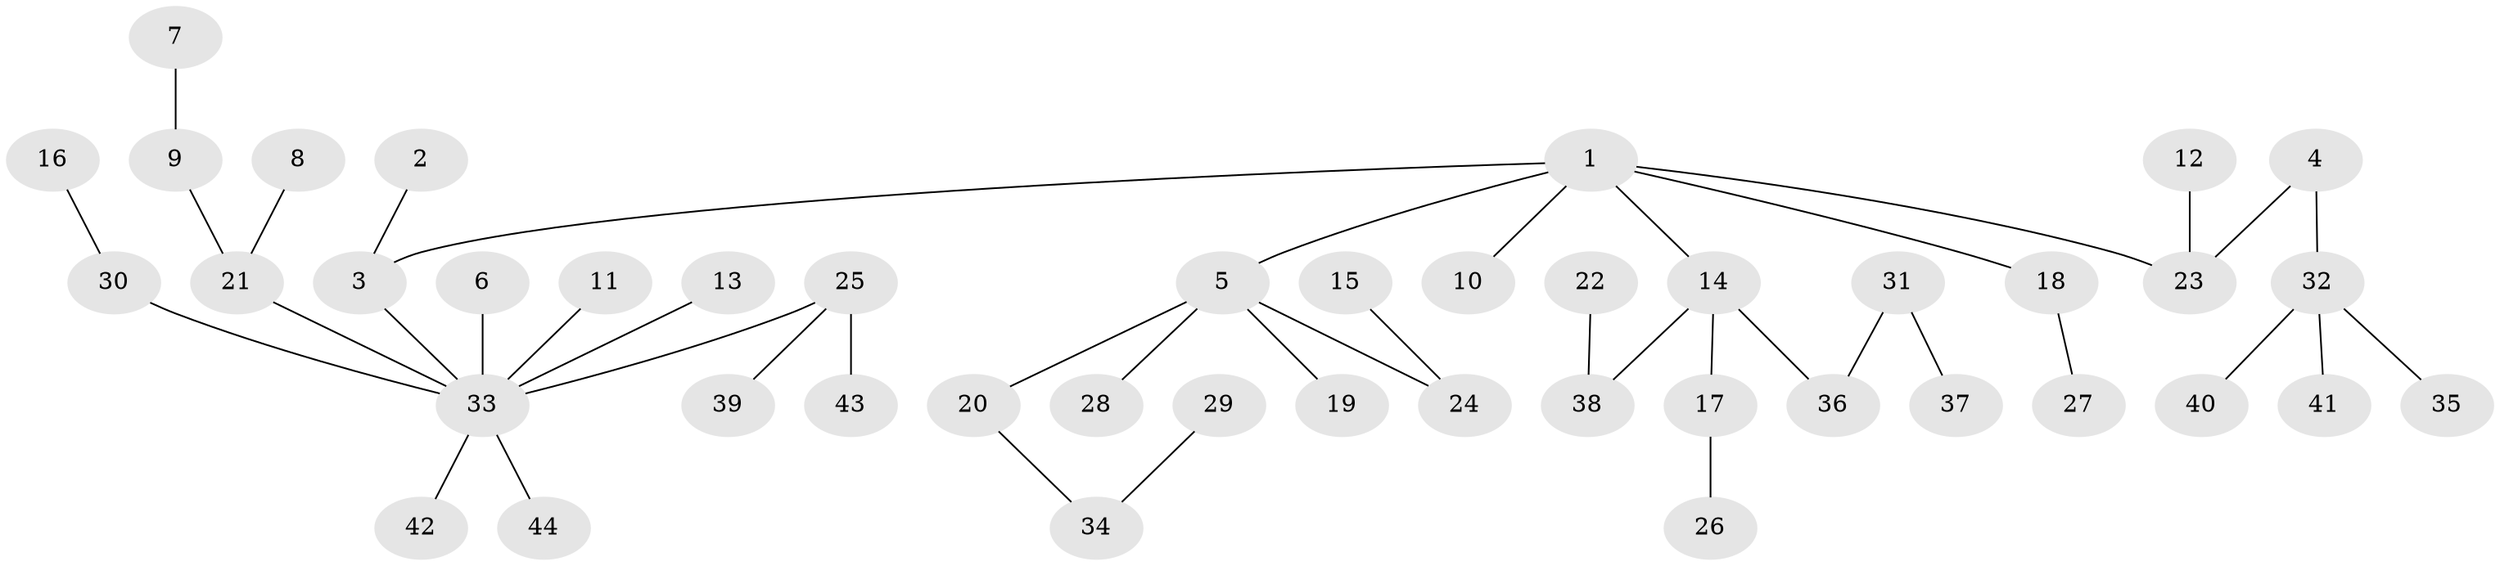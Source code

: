 // original degree distribution, {3: 0.13793103448275862, 5: 0.034482758620689655, 4: 0.06896551724137931, 9: 0.011494252873563218, 2: 0.26436781609195403, 1: 0.4827586206896552}
// Generated by graph-tools (version 1.1) at 2025/26/03/09/25 03:26:28]
// undirected, 44 vertices, 43 edges
graph export_dot {
graph [start="1"]
  node [color=gray90,style=filled];
  1;
  2;
  3;
  4;
  5;
  6;
  7;
  8;
  9;
  10;
  11;
  12;
  13;
  14;
  15;
  16;
  17;
  18;
  19;
  20;
  21;
  22;
  23;
  24;
  25;
  26;
  27;
  28;
  29;
  30;
  31;
  32;
  33;
  34;
  35;
  36;
  37;
  38;
  39;
  40;
  41;
  42;
  43;
  44;
  1 -- 3 [weight=1.0];
  1 -- 5 [weight=1.0];
  1 -- 10 [weight=1.0];
  1 -- 14 [weight=1.0];
  1 -- 18 [weight=1.0];
  1 -- 23 [weight=1.0];
  2 -- 3 [weight=1.0];
  3 -- 33 [weight=1.0];
  4 -- 23 [weight=1.0];
  4 -- 32 [weight=1.0];
  5 -- 19 [weight=1.0];
  5 -- 20 [weight=1.0];
  5 -- 24 [weight=1.0];
  5 -- 28 [weight=1.0];
  6 -- 33 [weight=1.0];
  7 -- 9 [weight=1.0];
  8 -- 21 [weight=1.0];
  9 -- 21 [weight=1.0];
  11 -- 33 [weight=1.0];
  12 -- 23 [weight=1.0];
  13 -- 33 [weight=1.0];
  14 -- 17 [weight=1.0];
  14 -- 36 [weight=1.0];
  14 -- 38 [weight=1.0];
  15 -- 24 [weight=1.0];
  16 -- 30 [weight=1.0];
  17 -- 26 [weight=1.0];
  18 -- 27 [weight=1.0];
  20 -- 34 [weight=1.0];
  21 -- 33 [weight=1.0];
  22 -- 38 [weight=1.0];
  25 -- 33 [weight=1.0];
  25 -- 39 [weight=1.0];
  25 -- 43 [weight=1.0];
  29 -- 34 [weight=1.0];
  30 -- 33 [weight=1.0];
  31 -- 36 [weight=1.0];
  31 -- 37 [weight=1.0];
  32 -- 35 [weight=1.0];
  32 -- 40 [weight=1.0];
  32 -- 41 [weight=1.0];
  33 -- 42 [weight=1.0];
  33 -- 44 [weight=1.0];
}
